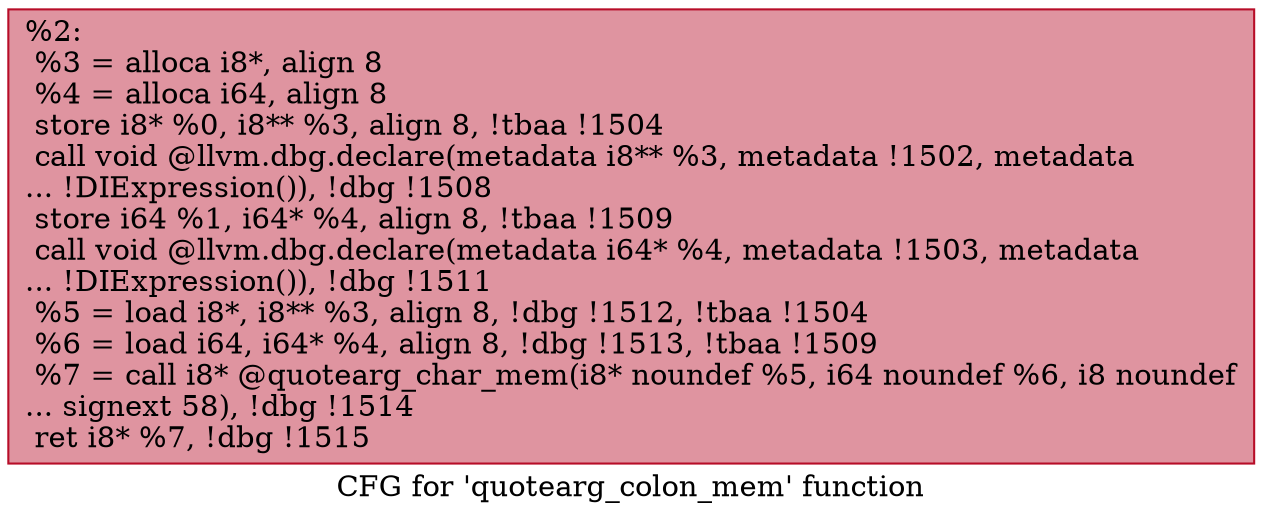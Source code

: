digraph "CFG for 'quotearg_colon_mem' function" {
	label="CFG for 'quotearg_colon_mem' function";

	Node0x15e6c50 [shape=record,color="#b70d28ff", style=filled, fillcolor="#b70d2870",label="{%2:\l  %3 = alloca i8*, align 8\l  %4 = alloca i64, align 8\l  store i8* %0, i8** %3, align 8, !tbaa !1504\l  call void @llvm.dbg.declare(metadata i8** %3, metadata !1502, metadata\l... !DIExpression()), !dbg !1508\l  store i64 %1, i64* %4, align 8, !tbaa !1509\l  call void @llvm.dbg.declare(metadata i64* %4, metadata !1503, metadata\l... !DIExpression()), !dbg !1511\l  %5 = load i8*, i8** %3, align 8, !dbg !1512, !tbaa !1504\l  %6 = load i64, i64* %4, align 8, !dbg !1513, !tbaa !1509\l  %7 = call i8* @quotearg_char_mem(i8* noundef %5, i64 noundef %6, i8 noundef\l... signext 58), !dbg !1514\l  ret i8* %7, !dbg !1515\l}"];
}
